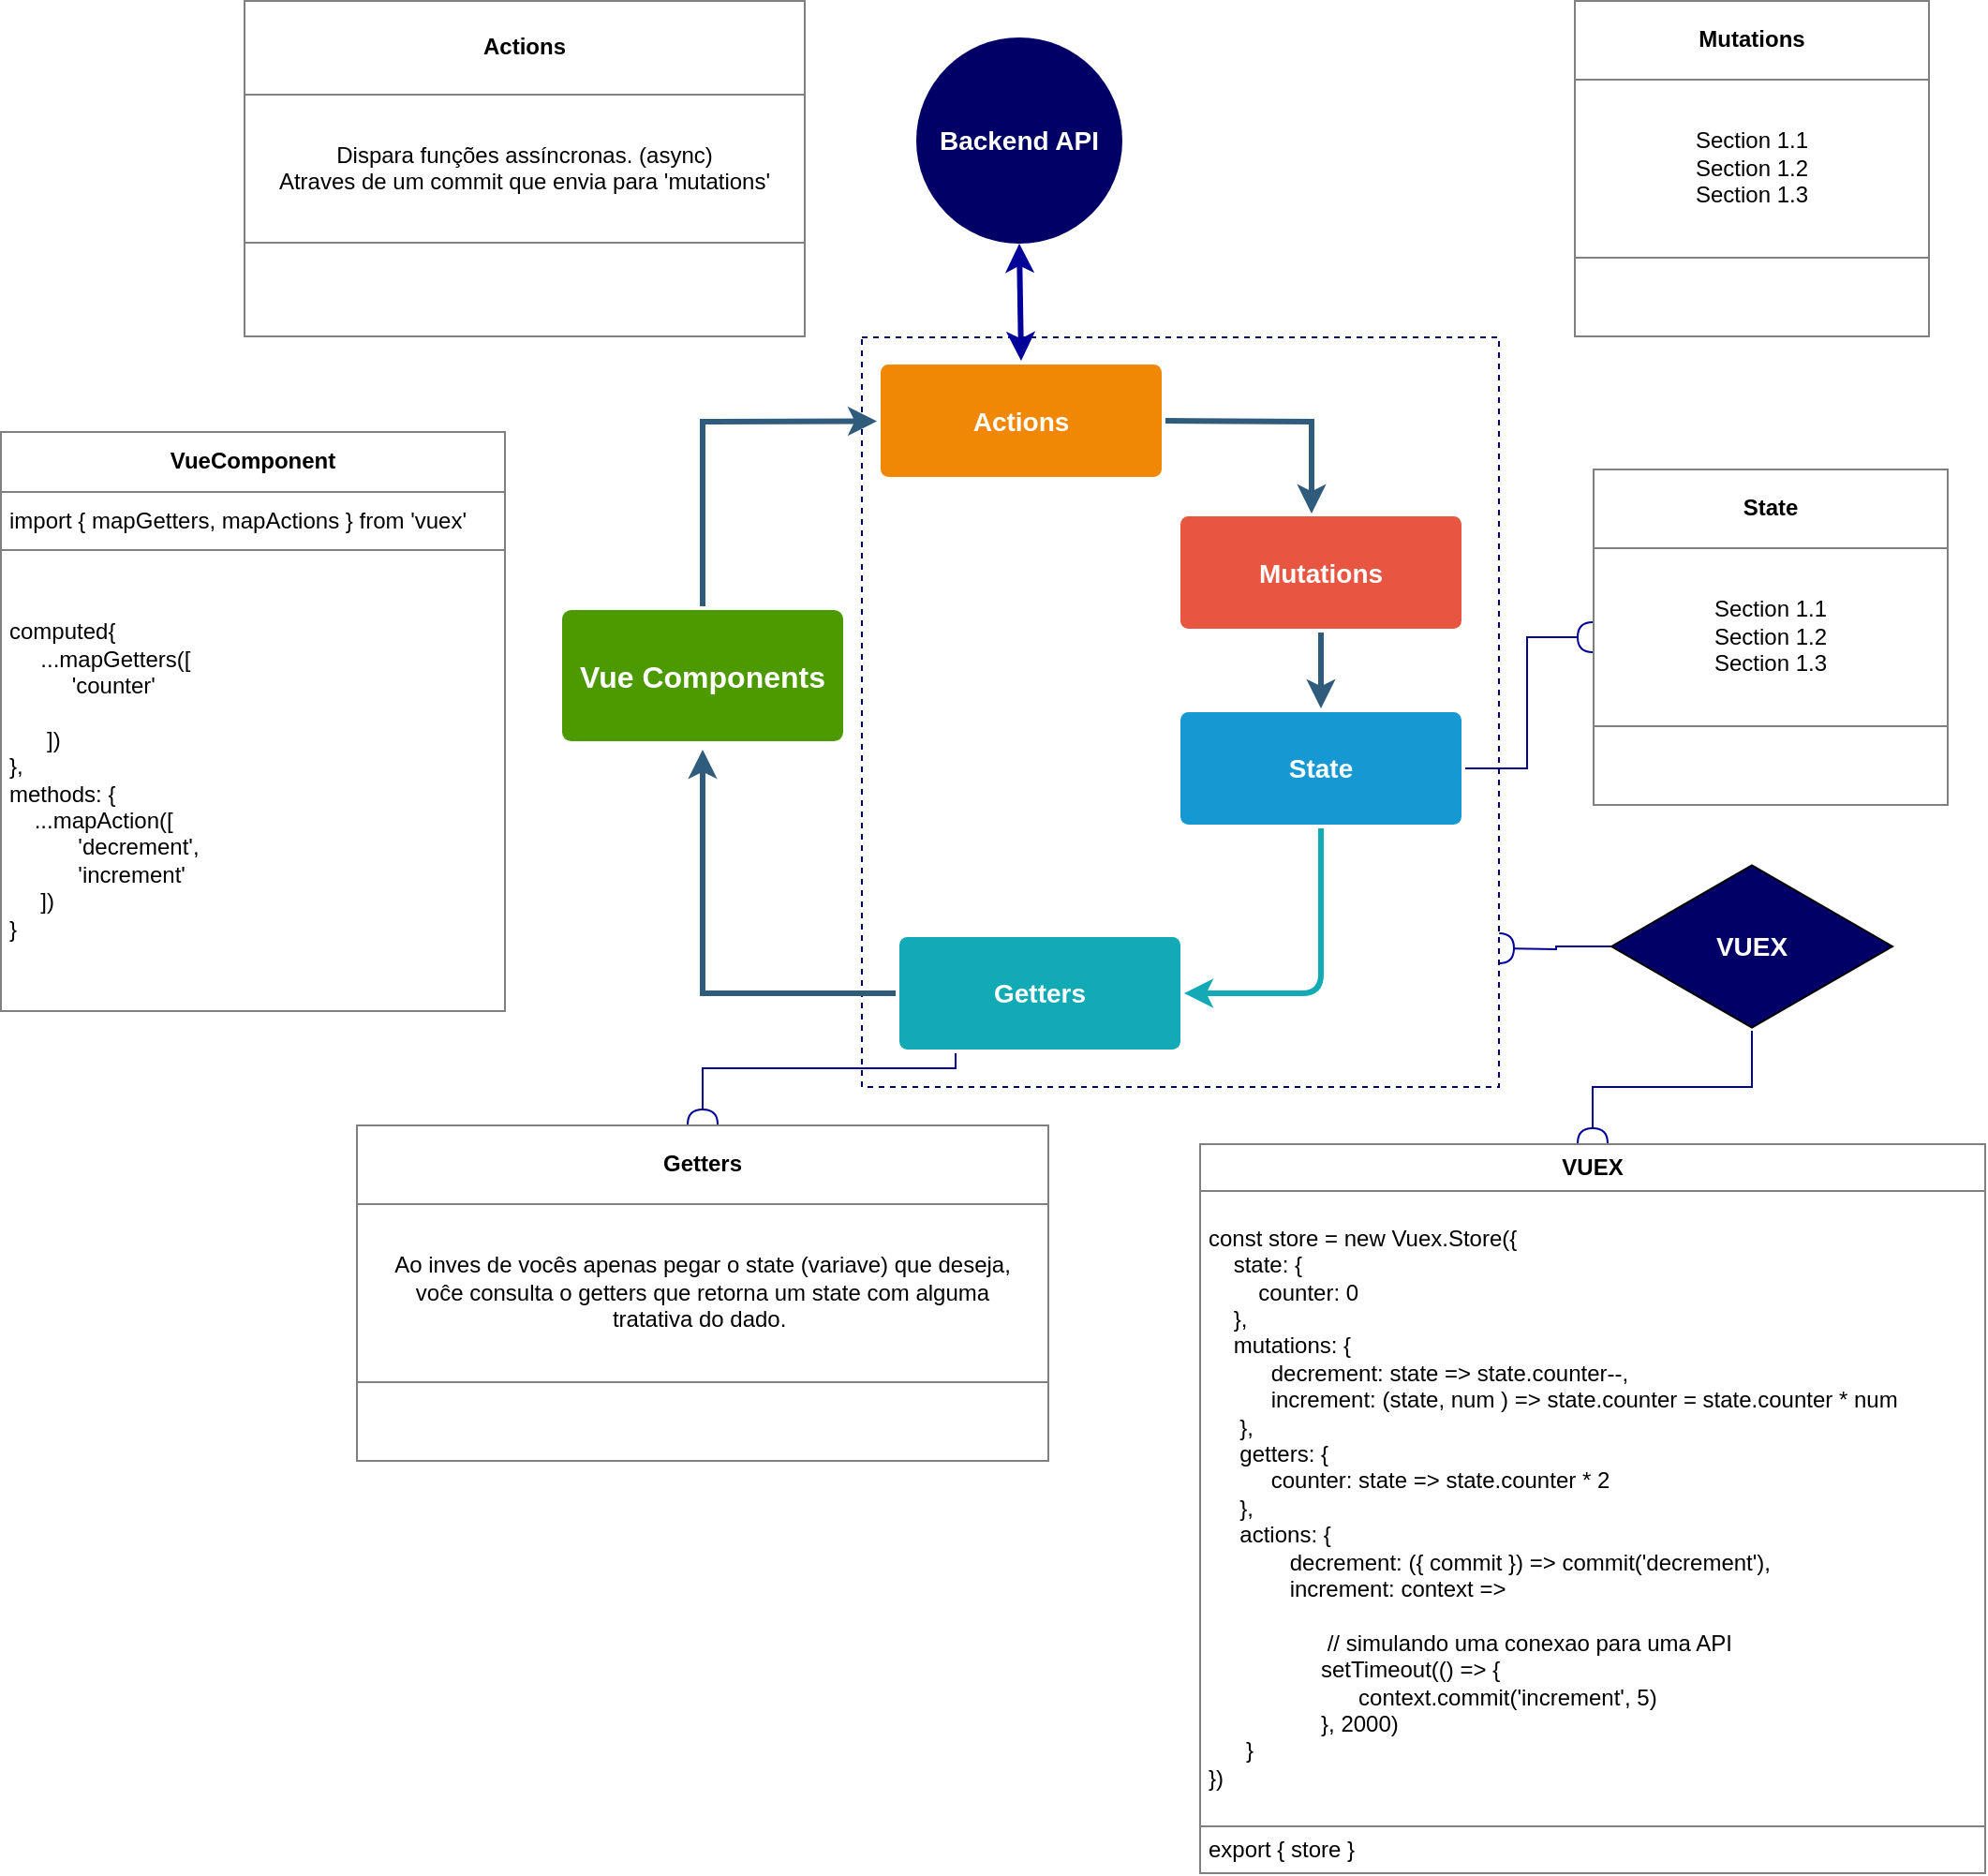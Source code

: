 <mxfile version="13.7.9" type="github">
  <diagram id="6a731a19-8d31-9384-78a2-239565b7b9f0" name="Page-1">
    <mxGraphModel dx="1157" dy="622" grid="1" gridSize="10" guides="1" tooltips="1" connect="1" arrows="1" fold="1" page="1" pageScale="1" pageWidth="2336" pageHeight="1654" background="#ffffff" math="0" shadow="0">
      <root>
        <mxCell id="0" />
        <mxCell id="1" parent="0" />
        <mxCell id="KyqKHredtBdgno-yCVTP-1780" value="" style="rounded=0;whiteSpace=wrap;html=1;dashed=1;fillColor=none;strokeColor=#000066;" vertex="1" parent="1">
          <mxGeometry x="520" y="230" width="340" height="400" as="geometry" />
        </mxCell>
        <mxCell id="1745" value="" style="edgeStyle=none;rounded=0;jumpStyle=none;html=1;shadow=0;labelBackgroundColor=none;startArrow=none;startFill=0;endArrow=classic;endFill=1;jettySize=auto;orthogonalLoop=1;strokeColor=#2F5B7C;strokeWidth=3;fontFamily=Helvetica;fontSize=16;fontColor=#23445D;spacing=5;" parent="1" source="1749" target="1764" edge="1">
          <mxGeometry relative="1" as="geometry">
            <Array as="points">
              <mxPoint x="435" y="275" />
            </Array>
          </mxGeometry>
        </mxCell>
        <mxCell id="1746" value="" style="edgeStyle=none;rounded=0;jumpStyle=none;html=1;shadow=0;labelBackgroundColor=none;startArrow=none;startFill=0;endArrow=classic;endFill=1;jettySize=auto;orthogonalLoop=1;strokeColor=#2F5B7C;strokeWidth=3;fontFamily=Helvetica;fontSize=16;fontColor=#23445D;spacing=5;exitX=0;exitY=0.5;exitDx=0;exitDy=0;" parent="1" source="1771" edge="1">
          <mxGeometry relative="1" as="geometry">
            <mxPoint x="435" y="450" as="targetPoint" />
            <Array as="points">
              <mxPoint x="435" y="580" />
            </Array>
          </mxGeometry>
        </mxCell>
        <mxCell id="1747" value="" style="edgeStyle=none;rounded=0;jumpStyle=none;html=1;shadow=0;labelBackgroundColor=none;startArrow=none;startFill=0;endArrow=classic;endFill=1;jettySize=auto;orthogonalLoop=1;strokeColor=#2F5B7C;strokeWidth=3;fontFamily=Helvetica;fontSize=16;fontColor=#23445D;spacing=5;exitX=0.5;exitY=1;exitDx=0;exitDy=0;" parent="1" source="1753" target="1760" edge="1">
          <mxGeometry relative="1" as="geometry" />
        </mxCell>
        <mxCell id="1748" value="" style="edgeStyle=none;rounded=0;jumpStyle=none;html=1;shadow=0;labelBackgroundColor=none;startArrow=none;startFill=0;endArrow=classic;endFill=1;jettySize=auto;orthogonalLoop=1;strokeColor=#2F5B7C;strokeWidth=3;fontFamily=Helvetica;fontSize=16;fontColor=#23445D;spacing=5;exitX=1;exitY=0.5;exitDx=0;exitDy=0;" parent="1" source="1764" edge="1">
          <mxGeometry relative="1" as="geometry">
            <mxPoint x="760" y="324" as="targetPoint" />
            <Array as="points">
              <mxPoint x="760" y="275" />
            </Array>
          </mxGeometry>
        </mxCell>
        <mxCell id="1749" value="Vue Components" style="rounded=1;whiteSpace=wrap;html=1;shadow=0;labelBackgroundColor=none;strokeColor=none;strokeWidth=3;fontFamily=Helvetica;fontSize=16;fontColor=#FFFFFF;align=center;fontStyle=1;spacing=5;arcSize=7;perimeterSpacing=2;fillColor=#4D9900;" parent="1" vertex="1">
          <mxGeometry x="360" y="375.5" width="150" height="70" as="geometry" />
        </mxCell>
        <mxCell id="1753" value="Mutations" style="rounded=1;whiteSpace=wrap;html=1;shadow=0;labelBackgroundColor=none;strokeColor=none;strokeWidth=3;fillColor=#e85642;fontFamily=Helvetica;fontSize=14;fontColor=#FFFFFF;align=center;spacing=5;fontStyle=1;arcSize=7;perimeterSpacing=2;" parent="1" vertex="1">
          <mxGeometry x="690" y="325.5" width="150" height="60" as="geometry" />
        </mxCell>
        <mxCell id="1764" value="Actions" style="rounded=1;whiteSpace=wrap;html=1;shadow=0;labelBackgroundColor=none;strokeColor=none;strokeWidth=3;fillColor=#F08705;fontFamily=Helvetica;fontSize=14;fontColor=#FFFFFF;align=center;spacing=5;fontStyle=1;arcSize=7;perimeterSpacing=2;" parent="1" vertex="1">
          <mxGeometry x="530" y="244.5" width="150" height="60" as="geometry" />
        </mxCell>
        <mxCell id="KyqKHredtBdgno-yCVTP-1784" style="edgeStyle=orthogonalEdgeStyle;rounded=0;orthogonalLoop=1;jettySize=auto;html=1;endArrow=halfCircle;endFill=0;strokeColor=#000099;strokeWidth=1;" edge="1" parent="1" source="1771" target="KyqKHredtBdgno-yCVTP-1776">
          <mxGeometry relative="1" as="geometry">
            <Array as="points">
              <mxPoint x="570" y="620" />
              <mxPoint x="435" y="620" />
            </Array>
          </mxGeometry>
        </mxCell>
        <mxCell id="1771" value="Getters" style="rounded=1;whiteSpace=wrap;html=1;shadow=0;labelBackgroundColor=none;strokeColor=none;strokeWidth=3;fillColor=#12aab5;fontFamily=Helvetica;fontSize=14;fontColor=#FFFFFF;align=center;spacing=5;fontStyle=1;arcSize=7;perimeterSpacing=2;" parent="1" vertex="1">
          <mxGeometry x="540" y="550.0" width="150" height="60" as="geometry" />
        </mxCell>
        <mxCell id="KyqKHredtBdgno-yCVTP-1782" style="edgeStyle=orthogonalEdgeStyle;rounded=0;orthogonalLoop=1;jettySize=auto;html=1;entryX=0;entryY=0.5;entryDx=0;entryDy=0;endArrow=halfCircle;endFill=0;strokeColor=#000099;strokeWidth=1;" edge="1" parent="1" source="1760" target="KyqKHredtBdgno-yCVTP-1775">
          <mxGeometry relative="1" as="geometry" />
        </mxCell>
        <mxCell id="1760" value="State" style="rounded=1;whiteSpace=wrap;html=1;shadow=0;labelBackgroundColor=none;strokeColor=none;strokeWidth=3;fillColor=#1699d3;fontFamily=Helvetica;fontSize=14;fontColor=#FFFFFF;align=center;spacing=5;fontStyle=1;arcSize=7;perimeterSpacing=2;" parent="1" vertex="1">
          <mxGeometry x="690" y="430" width="150" height="60" as="geometry" />
        </mxCell>
        <mxCell id="gh77MXFz4nCD-7koQr1Y-1781" value="" style="edgeStyle=none;rounded=1;jumpStyle=none;html=1;shadow=0;labelBackgroundColor=none;startArrow=none;startFill=0;jettySize=auto;orthogonalLoop=1;strokeColor=#12AAB5;strokeWidth=3;fontFamily=Helvetica;fontSize=14;fontColor=#FFFFFF;spacing=5;fontStyle=1;fillColor=#b0e3e6;exitX=0.5;exitY=1;exitDx=0;exitDy=0;entryX=1;entryY=0.5;entryDx=0;entryDy=0;" edge="1" parent="1" source="1760" target="1771">
          <mxGeometry relative="1" as="geometry">
            <mxPoint x="522" y="531.284" as="sourcePoint" />
            <mxPoint x="640" y="490" as="targetPoint" />
            <Array as="points">
              <mxPoint x="765" y="580" />
            </Array>
          </mxGeometry>
        </mxCell>
        <mxCell id="gh77MXFz4nCD-7koQr1Y-1782" value="&lt;span style=&quot;color: rgb(255 , 255 , 255) ; font-family: &amp;#34;helvetica&amp;#34; ; font-size: 14px ; font-style: normal ; font-weight: 700 ; letter-spacing: normal ; text-align: center ; text-indent: 0px ; text-transform: none ; word-spacing: 0px ; display: inline ; float: none&quot;&gt;Backend API&lt;/span&gt;" style="ellipse;whiteSpace=wrap;html=1;strokeColor=none;fillColor=#000066;" vertex="1" parent="1">
          <mxGeometry x="549" y="70" width="110" height="110" as="geometry" />
        </mxCell>
        <mxCell id="gh77MXFz4nCD-7koQr1Y-1784" value="" style="endArrow=classic;startArrow=classic;html=1;rounded=0;strokeWidth=3;strokeColor=#000099;exitX=0.5;exitY=0;exitDx=0;exitDy=0;entryX=0.5;entryY=1;entryDx=0;entryDy=0;" edge="1" parent="1" source="1764" target="gh77MXFz4nCD-7koQr1Y-1782">
          <mxGeometry width="50" height="50" relative="1" as="geometry">
            <mxPoint x="600" y="217" as="sourcePoint" />
            <mxPoint x="650" y="167" as="targetPoint" />
          </mxGeometry>
        </mxCell>
        <mxCell id="gh77MXFz4nCD-7koQr1Y-1785" value="&lt;table border=&quot;1&quot; width=&quot;100%&quot; cellpadding=&quot;4&quot; style=&quot;width: 100% ; height: 100% ; border-collapse: collapse&quot;&gt;&lt;tbody&gt;&lt;tr&gt;&lt;th align=&quot;center&quot;&gt;Actions&lt;/th&gt;&lt;/tr&gt;&lt;tr&gt;&lt;td align=&quot;center&quot;&gt;Dispara funções assíncronas. (async)&lt;br&gt;Atraves de um commit que envia para &#39;mutations&#39;&lt;/td&gt;&lt;/tr&gt;&lt;tr&gt;&lt;td align=&quot;center&quot;&gt;&lt;br&gt;&lt;/td&gt;&lt;/tr&gt;&lt;/tbody&gt;&lt;/table&gt;" style="text;html=1;strokeColor=none;overflow=fill;fillColor=#ffffff;imageAspect=1;" vertex="1" parent="1">
          <mxGeometry x="190" y="50" width="300" height="180" as="geometry" />
        </mxCell>
        <mxCell id="gh77MXFz4nCD-7koQr1Y-1787" value="&lt;table border=&quot;1&quot; width=&quot;100%&quot; cellpadding=&quot;4&quot; style=&quot;width: 100% ; height: 100% ; border-collapse: collapse&quot;&gt;&lt;tbody&gt;&lt;tr&gt;&lt;th style=&quot;text-align: center&quot;&gt;VUEX&lt;/th&gt;&lt;/tr&gt;&lt;tr&gt;&lt;td&gt;const store = new Vuex.Store({&lt;br&gt;&amp;nbsp; &amp;nbsp; state: {&lt;br&gt;&amp;nbsp; &amp;nbsp; &amp;nbsp; &amp;nbsp; counter: 0&lt;br&gt;&amp;nbsp; &amp;nbsp; },&lt;br&gt;&amp;nbsp; &amp;nbsp; mutations: {&lt;br&gt;&amp;nbsp; &amp;nbsp; &amp;nbsp; &amp;nbsp; &amp;nbsp; decrement: state =&amp;gt; state.counter--,&lt;br&gt;&amp;nbsp; &amp;nbsp; &amp;nbsp; &amp;nbsp; &amp;nbsp; increment: (state, num ) =&amp;gt; state.counter = state.counter * num&lt;br&gt;&amp;nbsp; &amp;nbsp; &amp;nbsp;},&lt;br&gt;&amp;nbsp; &amp;nbsp; &amp;nbsp;getters: {&lt;br&gt;&amp;nbsp; &amp;nbsp; &amp;nbsp; &amp;nbsp; &amp;nbsp; counter: state =&amp;gt; state.counter * 2&lt;br&gt;&amp;nbsp; &amp;nbsp; &amp;nbsp;},&lt;br&gt;&amp;nbsp; &amp;nbsp; &amp;nbsp;actions: {&lt;br&gt;&amp;nbsp; &amp;nbsp; &amp;nbsp; &amp;nbsp; &amp;nbsp; &amp;nbsp; &amp;nbsp;decrement: ({ commit }) =&amp;gt; commit(&#39;decrement&#39;),&lt;br&gt;&amp;nbsp; &amp;nbsp; &amp;nbsp; &amp;nbsp; &amp;nbsp; &amp;nbsp; &amp;nbsp;increment: context =&amp;gt; &lt;br&gt;&lt;br&gt;&amp;nbsp; &amp;nbsp; &amp;nbsp; &amp;nbsp; &amp;nbsp; &amp;nbsp; &amp;nbsp; &amp;nbsp; &amp;nbsp; &amp;nbsp;// simulando uma conexao para uma API&lt;br&gt;&amp;nbsp; &amp;nbsp; &amp;nbsp; &amp;nbsp; &amp;nbsp; &amp;nbsp; &amp;nbsp; &amp;nbsp; &amp;nbsp; setTimeout(() =&amp;gt; {&lt;br&gt;&amp;nbsp; &amp;nbsp; &amp;nbsp; &amp;nbsp; &amp;nbsp; &amp;nbsp; &amp;nbsp; &amp;nbsp; &amp;nbsp; &amp;nbsp; &amp;nbsp; &amp;nbsp; context.commit(&#39;increment&#39;, 5)&lt;br&gt;&amp;nbsp; &amp;nbsp; &amp;nbsp; &amp;nbsp; &amp;nbsp; &amp;nbsp; &amp;nbsp; &amp;nbsp; &amp;nbsp; }, 2000)&lt;br&gt;&amp;nbsp; &amp;nbsp; &amp;nbsp; }&lt;br&gt;})&lt;/td&gt;&lt;/tr&gt;&lt;tr&gt;&lt;td&gt;export { store }&lt;/td&gt;&lt;/tr&gt;&lt;/tbody&gt;&lt;/table&gt;" style="text;html=1;strokeColor=none;overflow=fill;align=left;fillColor=#ffffff;" vertex="1" parent="1">
          <mxGeometry x="700" y="660" width="420" height="390" as="geometry" />
        </mxCell>
        <mxCell id="KyqKHredtBdgno-yCVTP-1771" value="&lt;table border=&quot;1&quot; width=&quot;100%&quot; cellpadding=&quot;4&quot; style=&quot;width: 100% ; height: 100% ; border-collapse: collapse&quot;&gt;&lt;tbody&gt;&lt;tr&gt;&lt;th style=&quot;text-align: center&quot;&gt;VueComponent&lt;/th&gt;&lt;/tr&gt;&lt;tr&gt;&lt;td&gt;import { mapGetters, mapActions } from &#39;vuex&#39;&lt;/td&gt;&lt;/tr&gt;&lt;tr&gt;&lt;td&gt;computed{&lt;br&gt;&amp;nbsp; &amp;nbsp; &amp;nbsp;...mapGetters([&lt;br&gt;&amp;nbsp; &amp;nbsp; &amp;nbsp; &amp;nbsp; &amp;nbsp; &#39;counter&#39;&lt;br&gt;&lt;br&gt;&amp;nbsp; &amp;nbsp; &amp;nbsp; ])&lt;br&gt;},&lt;br&gt;methods: {&lt;br&gt;&amp;nbsp; &amp;nbsp; ...mapAction([&lt;br&gt;&amp;nbsp; &amp;nbsp; &amp;nbsp; &amp;nbsp; &amp;nbsp; &amp;nbsp;&#39;decrement&#39;,&lt;br&gt;&amp;nbsp; &amp;nbsp; &amp;nbsp; &amp;nbsp; &amp;nbsp; &amp;nbsp;&#39;increment&#39;&lt;br&gt;&amp;nbsp; &amp;nbsp; &amp;nbsp;])&lt;br&gt;}&lt;/td&gt;&lt;/tr&gt;&lt;/tbody&gt;&lt;/table&gt;" style="text;html=1;strokeColor=none;overflow=fill;align=left;fillColor=#ffffff;" vertex="1" parent="1">
          <mxGeometry x="60" y="280" width="270" height="310" as="geometry" />
        </mxCell>
        <mxCell id="KyqKHredtBdgno-yCVTP-1781" style="edgeStyle=orthogonalEdgeStyle;rounded=0;orthogonalLoop=1;jettySize=auto;html=1;strokeColor=#000099;strokeWidth=1;endArrow=halfCircle;endFill=0;" edge="1" parent="1" source="KyqKHredtBdgno-yCVTP-1772">
          <mxGeometry relative="1" as="geometry">
            <mxPoint x="860" y="556" as="targetPoint" />
          </mxGeometry>
        </mxCell>
        <mxCell id="KyqKHredtBdgno-yCVTP-1783" style="edgeStyle=orthogonalEdgeStyle;rounded=0;orthogonalLoop=1;jettySize=auto;html=1;endArrow=halfCircle;endFill=0;strokeColor=#000099;strokeWidth=1;" edge="1" parent="1" source="KyqKHredtBdgno-yCVTP-1772" target="gh77MXFz4nCD-7koQr1Y-1787">
          <mxGeometry relative="1" as="geometry" />
        </mxCell>
        <mxCell id="KyqKHredtBdgno-yCVTP-1772" value="&lt;font color=&quot;#ffffff&quot; face=&quot;helvetica&quot;&gt;&lt;span style=&quot;font-size: 14px&quot;&gt;&lt;b&gt;VUEX&lt;/b&gt;&lt;/span&gt;&lt;/font&gt;" style="html=1;whiteSpace=wrap;aspect=fixed;shape=isoRectangle;fillColor=#000066;" vertex="1" parent="1">
          <mxGeometry x="920" y="510" width="150" height="90" as="geometry" />
        </mxCell>
        <mxCell id="KyqKHredtBdgno-yCVTP-1774" value="&lt;table border=&quot;1&quot; width=&quot;100%&quot; cellpadding=&quot;4&quot; style=&quot;width: 100% ; height: 100% ; border-collapse: collapse&quot;&gt;&lt;tbody&gt;&lt;tr&gt;&lt;th align=&quot;center&quot;&gt;Mutations&lt;/th&gt;&lt;/tr&gt;&lt;tr&gt;&lt;td align=&quot;center&quot;&gt;Section 1.1&lt;br&gt;Section 1.2&lt;br&gt;Section 1.3&lt;/td&gt;&lt;/tr&gt;&lt;tr&gt;&lt;td align=&quot;center&quot;&gt;&lt;br&gt;&lt;/td&gt;&lt;/tr&gt;&lt;/tbody&gt;&lt;/table&gt;" style="text;html=1;strokeColor=none;overflow=fill;fillColor=#ffffff;" vertex="1" parent="1">
          <mxGeometry x="900" y="50" width="190" height="180" as="geometry" />
        </mxCell>
        <mxCell id="KyqKHredtBdgno-yCVTP-1775" value="&lt;table border=&quot;1&quot; width=&quot;100%&quot; cellpadding=&quot;4&quot; style=&quot;width: 100% ; height: 100% ; border-collapse: collapse&quot;&gt;&lt;tbody&gt;&lt;tr&gt;&lt;th align=&quot;center&quot;&gt;State&lt;/th&gt;&lt;/tr&gt;&lt;tr&gt;&lt;td align=&quot;center&quot;&gt;Section 1.1&lt;br&gt;Section 1.2&lt;br&gt;Section 1.3&lt;/td&gt;&lt;/tr&gt;&lt;tr&gt;&lt;td align=&quot;center&quot;&gt;&lt;br&gt;&lt;/td&gt;&lt;/tr&gt;&lt;/tbody&gt;&lt;/table&gt;" style="text;html=1;strokeColor=none;overflow=fill;fillColor=#ffffff;" vertex="1" parent="1">
          <mxGeometry x="910" y="300" width="190" height="180" as="geometry" />
        </mxCell>
        <mxCell id="KyqKHredtBdgno-yCVTP-1776" value="&lt;table border=&quot;1&quot; width=&quot;100%&quot; cellpadding=&quot;4&quot; style=&quot;width: 100% ; height: 100% ; border-collapse: collapse&quot;&gt;&lt;tbody&gt;&lt;tr&gt;&lt;th align=&quot;center&quot;&gt;Getters&lt;/th&gt;&lt;/tr&gt;&lt;tr&gt;&lt;td align=&quot;center&quot;&gt;Ao inves de vocês apenas pegar o state (variave) que deseja, &lt;br&gt;voĉe consulta o getters que retorna um state com alguma&lt;br&gt;tratativa do dado.&amp;nbsp;&lt;/td&gt;&lt;/tr&gt;&lt;tr&gt;&lt;td align=&quot;center&quot;&gt;&lt;br&gt;&lt;/td&gt;&lt;/tr&gt;&lt;/tbody&gt;&lt;/table&gt;" style="text;html=1;strokeColor=none;overflow=fill;fillColor=#ffffff;" vertex="1" parent="1">
          <mxGeometry x="250" y="650" width="370" height="180" as="geometry" />
        </mxCell>
      </root>
    </mxGraphModel>
  </diagram>
</mxfile>
